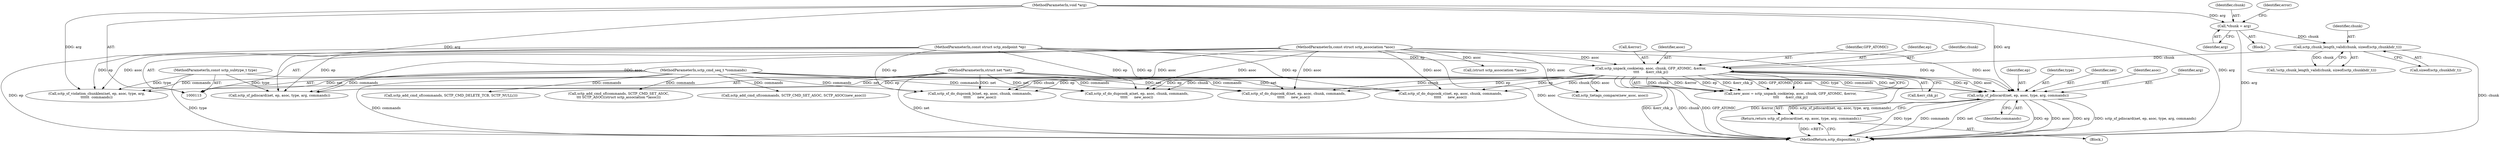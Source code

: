 digraph "0_linux_f2815633504b442ca0b0605c16bf3d88a3a0fcea@pointer" {
"1000215" [label="(Call,sctp_sf_pdiscard(net, ep, asoc, type, arg, commands))"];
"1000114" [label="(MethodParameterIn,struct net *net)"];
"1000178" [label="(Call,sctp_unpack_cookie(ep, asoc, chunk, GFP_ATOMIC, &error,\n\t\t\t\t      &err_chk_p))"];
"1000115" [label="(MethodParameterIn,const struct sctp_endpoint *ep)"];
"1000116" [label="(MethodParameterIn,const struct sctp_association *asoc)"];
"1000135" [label="(Call,sctp_chunk_length_valid(chunk, sizeof(sctp_chunkhdr_t)))"];
"1000123" [label="(Call,*chunk = arg)"];
"1000118" [label="(MethodParameterIn,void *arg)"];
"1000117" [label="(MethodParameterIn,const sctp_subtype_t type)"];
"1000119" [label="(MethodParameterIn,sctp_cmd_seq_t *commands)"];
"1000214" [label="(Return,return sctp_sf_pdiscard(net, ep, asoc, type, arg, commands);)"];
"1000125" [label="(Identifier,arg)"];
"1000217" [label="(Identifier,ep)"];
"1000183" [label="(Call,&error)"];
"1000244" [label="(Call,sctp_sf_do_dupcook_b(net, ep, asoc, chunk, commands,\n\t\t\t\t\t      new_asoc))"];
"1000180" [label="(Identifier,asoc)"];
"1000137" [label="(Call,sizeof(sctp_chunkhdr_t))"];
"1000193" [label="(Block,)"];
"1000182" [label="(Identifier,GFP_ATOMIC)"];
"1000219" [label="(Identifier,type)"];
"1000216" [label="(Identifier,net)"];
"1000255" [label="(Call,sctp_sf_do_dupcook_c(net, ep, asoc, chunk, commands,\n\t\t\t\t\t      new_asoc))"];
"1000218" [label="(Identifier,asoc)"];
"1000176" [label="(Call,new_asoc = sctp_unpack_cookie(ep, asoc, chunk, GFP_ATOMIC, &error,\n\t\t\t\t      &err_chk_p))"];
"1000306" [label="(MethodReturn,sctp_disposition_t)"];
"1000123" [label="(Call,*chunk = arg)"];
"1000136" [label="(Identifier,chunk)"];
"1000179" [label="(Identifier,ep)"];
"1000114" [label="(MethodParameterIn,struct net *net)"];
"1000220" [label="(Identifier,arg)"];
"1000224" [label="(Call,sctp_tietags_compare(new_asoc, asoc))"];
"1000298" [label="(Call,(struct sctp_association *)asoc)"];
"1000214" [label="(Return,return sctp_sf_pdiscard(net, ep, asoc, type, arg, commands);)"];
"1000181" [label="(Identifier,chunk)"];
"1000221" [label="(Identifier,commands)"];
"1000277" [label="(Call,sctp_sf_pdiscard(net, ep, asoc, type, arg, commands))"];
"1000129" [label="(Identifier,error)"];
"1000119" [label="(MethodParameterIn,sctp_cmd_seq_t *commands)"];
"1000124" [label="(Identifier,chunk)"];
"1000178" [label="(Call,sctp_unpack_cookie(ep, asoc, chunk, GFP_ATOMIC, &error,\n\t\t\t\t      &err_chk_p))"];
"1000117" [label="(MethodParameterIn,const sctp_subtype_t type)"];
"1000185" [label="(Call,&err_chk_p)"];
"1000120" [label="(Block,)"];
"1000140" [label="(Call,sctp_sf_violation_chunklen(net, ep, asoc, type, arg,\n\t\t\t\t\t\t  commands))"];
"1000233" [label="(Call,sctp_sf_do_dupcook_a(net, ep, asoc, chunk, commands,\n\t\t\t\t\t      new_asoc))"];
"1000134" [label="(Call,!sctp_chunk_length_valid(chunk, sizeof(sctp_chunkhdr_t)))"];
"1000115" [label="(MethodParameterIn,const struct sctp_endpoint *ep)"];
"1000266" [label="(Call,sctp_sf_do_dupcook_d(net, ep, asoc, chunk, commands,\n\t\t\t\t\t      new_asoc))"];
"1000116" [label="(MethodParameterIn,const struct sctp_association *asoc)"];
"1000294" [label="(Call,sctp_add_cmd_sf(commands, SCTP_CMD_SET_ASOC,\n\t\t\t SCTP_ASOC((struct sctp_association *)asoc)))"];
"1000285" [label="(Call,sctp_add_cmd_sf(commands, SCTP_CMD_SET_ASOC, SCTP_ASOC(new_asoc)))"];
"1000215" [label="(Call,sctp_sf_pdiscard(net, ep, asoc, type, arg, commands))"];
"1000290" [label="(Call,sctp_add_cmd_sf(commands, SCTP_CMD_DELETE_TCB, SCTP_NULL()))"];
"1000118" [label="(MethodParameterIn,void *arg)"];
"1000135" [label="(Call,sctp_chunk_length_valid(chunk, sizeof(sctp_chunkhdr_t)))"];
"1000215" -> "1000214"  [label="AST: "];
"1000215" -> "1000221"  [label="CFG: "];
"1000216" -> "1000215"  [label="AST: "];
"1000217" -> "1000215"  [label="AST: "];
"1000218" -> "1000215"  [label="AST: "];
"1000219" -> "1000215"  [label="AST: "];
"1000220" -> "1000215"  [label="AST: "];
"1000221" -> "1000215"  [label="AST: "];
"1000214" -> "1000215"  [label="CFG: "];
"1000215" -> "1000306"  [label="DDG: type"];
"1000215" -> "1000306"  [label="DDG: commands"];
"1000215" -> "1000306"  [label="DDG: net"];
"1000215" -> "1000306"  [label="DDG: ep"];
"1000215" -> "1000306"  [label="DDG: asoc"];
"1000215" -> "1000306"  [label="DDG: arg"];
"1000215" -> "1000306"  [label="DDG: sctp_sf_pdiscard(net, ep, asoc, type, arg, commands)"];
"1000215" -> "1000214"  [label="DDG: sctp_sf_pdiscard(net, ep, asoc, type, arg, commands)"];
"1000114" -> "1000215"  [label="DDG: net"];
"1000178" -> "1000215"  [label="DDG: ep"];
"1000178" -> "1000215"  [label="DDG: asoc"];
"1000115" -> "1000215"  [label="DDG: ep"];
"1000116" -> "1000215"  [label="DDG: asoc"];
"1000117" -> "1000215"  [label="DDG: type"];
"1000118" -> "1000215"  [label="DDG: arg"];
"1000119" -> "1000215"  [label="DDG: commands"];
"1000114" -> "1000113"  [label="AST: "];
"1000114" -> "1000306"  [label="DDG: net"];
"1000114" -> "1000140"  [label="DDG: net"];
"1000114" -> "1000233"  [label="DDG: net"];
"1000114" -> "1000244"  [label="DDG: net"];
"1000114" -> "1000255"  [label="DDG: net"];
"1000114" -> "1000266"  [label="DDG: net"];
"1000114" -> "1000277"  [label="DDG: net"];
"1000178" -> "1000176"  [label="AST: "];
"1000178" -> "1000185"  [label="CFG: "];
"1000179" -> "1000178"  [label="AST: "];
"1000180" -> "1000178"  [label="AST: "];
"1000181" -> "1000178"  [label="AST: "];
"1000182" -> "1000178"  [label="AST: "];
"1000183" -> "1000178"  [label="AST: "];
"1000185" -> "1000178"  [label="AST: "];
"1000176" -> "1000178"  [label="CFG: "];
"1000178" -> "1000306"  [label="DDG: &err_chk_p"];
"1000178" -> "1000306"  [label="DDG: chunk"];
"1000178" -> "1000306"  [label="DDG: GFP_ATOMIC"];
"1000178" -> "1000306"  [label="DDG: &error"];
"1000178" -> "1000176"  [label="DDG: chunk"];
"1000178" -> "1000176"  [label="DDG: &error"];
"1000178" -> "1000176"  [label="DDG: ep"];
"1000178" -> "1000176"  [label="DDG: &err_chk_p"];
"1000178" -> "1000176"  [label="DDG: GFP_ATOMIC"];
"1000178" -> "1000176"  [label="DDG: asoc"];
"1000115" -> "1000178"  [label="DDG: ep"];
"1000116" -> "1000178"  [label="DDG: asoc"];
"1000135" -> "1000178"  [label="DDG: chunk"];
"1000178" -> "1000224"  [label="DDG: asoc"];
"1000178" -> "1000233"  [label="DDG: ep"];
"1000178" -> "1000233"  [label="DDG: chunk"];
"1000178" -> "1000244"  [label="DDG: ep"];
"1000178" -> "1000244"  [label="DDG: chunk"];
"1000178" -> "1000255"  [label="DDG: ep"];
"1000178" -> "1000255"  [label="DDG: chunk"];
"1000178" -> "1000266"  [label="DDG: ep"];
"1000178" -> "1000266"  [label="DDG: chunk"];
"1000178" -> "1000277"  [label="DDG: ep"];
"1000115" -> "1000113"  [label="AST: "];
"1000115" -> "1000306"  [label="DDG: ep"];
"1000115" -> "1000140"  [label="DDG: ep"];
"1000115" -> "1000233"  [label="DDG: ep"];
"1000115" -> "1000244"  [label="DDG: ep"];
"1000115" -> "1000255"  [label="DDG: ep"];
"1000115" -> "1000266"  [label="DDG: ep"];
"1000115" -> "1000277"  [label="DDG: ep"];
"1000116" -> "1000113"  [label="AST: "];
"1000116" -> "1000306"  [label="DDG: asoc"];
"1000116" -> "1000140"  [label="DDG: asoc"];
"1000116" -> "1000224"  [label="DDG: asoc"];
"1000116" -> "1000233"  [label="DDG: asoc"];
"1000116" -> "1000244"  [label="DDG: asoc"];
"1000116" -> "1000255"  [label="DDG: asoc"];
"1000116" -> "1000266"  [label="DDG: asoc"];
"1000116" -> "1000277"  [label="DDG: asoc"];
"1000116" -> "1000298"  [label="DDG: asoc"];
"1000135" -> "1000134"  [label="AST: "];
"1000135" -> "1000137"  [label="CFG: "];
"1000136" -> "1000135"  [label="AST: "];
"1000137" -> "1000135"  [label="AST: "];
"1000134" -> "1000135"  [label="CFG: "];
"1000135" -> "1000306"  [label="DDG: chunk"];
"1000135" -> "1000134"  [label="DDG: chunk"];
"1000123" -> "1000135"  [label="DDG: chunk"];
"1000123" -> "1000120"  [label="AST: "];
"1000123" -> "1000125"  [label="CFG: "];
"1000124" -> "1000123"  [label="AST: "];
"1000125" -> "1000123"  [label="AST: "];
"1000129" -> "1000123"  [label="CFG: "];
"1000123" -> "1000306"  [label="DDG: arg"];
"1000118" -> "1000123"  [label="DDG: arg"];
"1000118" -> "1000113"  [label="AST: "];
"1000118" -> "1000306"  [label="DDG: arg"];
"1000118" -> "1000140"  [label="DDG: arg"];
"1000118" -> "1000277"  [label="DDG: arg"];
"1000117" -> "1000113"  [label="AST: "];
"1000117" -> "1000306"  [label="DDG: type"];
"1000117" -> "1000140"  [label="DDG: type"];
"1000117" -> "1000277"  [label="DDG: type"];
"1000119" -> "1000113"  [label="AST: "];
"1000119" -> "1000306"  [label="DDG: commands"];
"1000119" -> "1000140"  [label="DDG: commands"];
"1000119" -> "1000233"  [label="DDG: commands"];
"1000119" -> "1000244"  [label="DDG: commands"];
"1000119" -> "1000255"  [label="DDG: commands"];
"1000119" -> "1000266"  [label="DDG: commands"];
"1000119" -> "1000277"  [label="DDG: commands"];
"1000119" -> "1000285"  [label="DDG: commands"];
"1000119" -> "1000290"  [label="DDG: commands"];
"1000119" -> "1000294"  [label="DDG: commands"];
"1000214" -> "1000193"  [label="AST: "];
"1000306" -> "1000214"  [label="CFG: "];
"1000214" -> "1000306"  [label="DDG: <RET>"];
}
